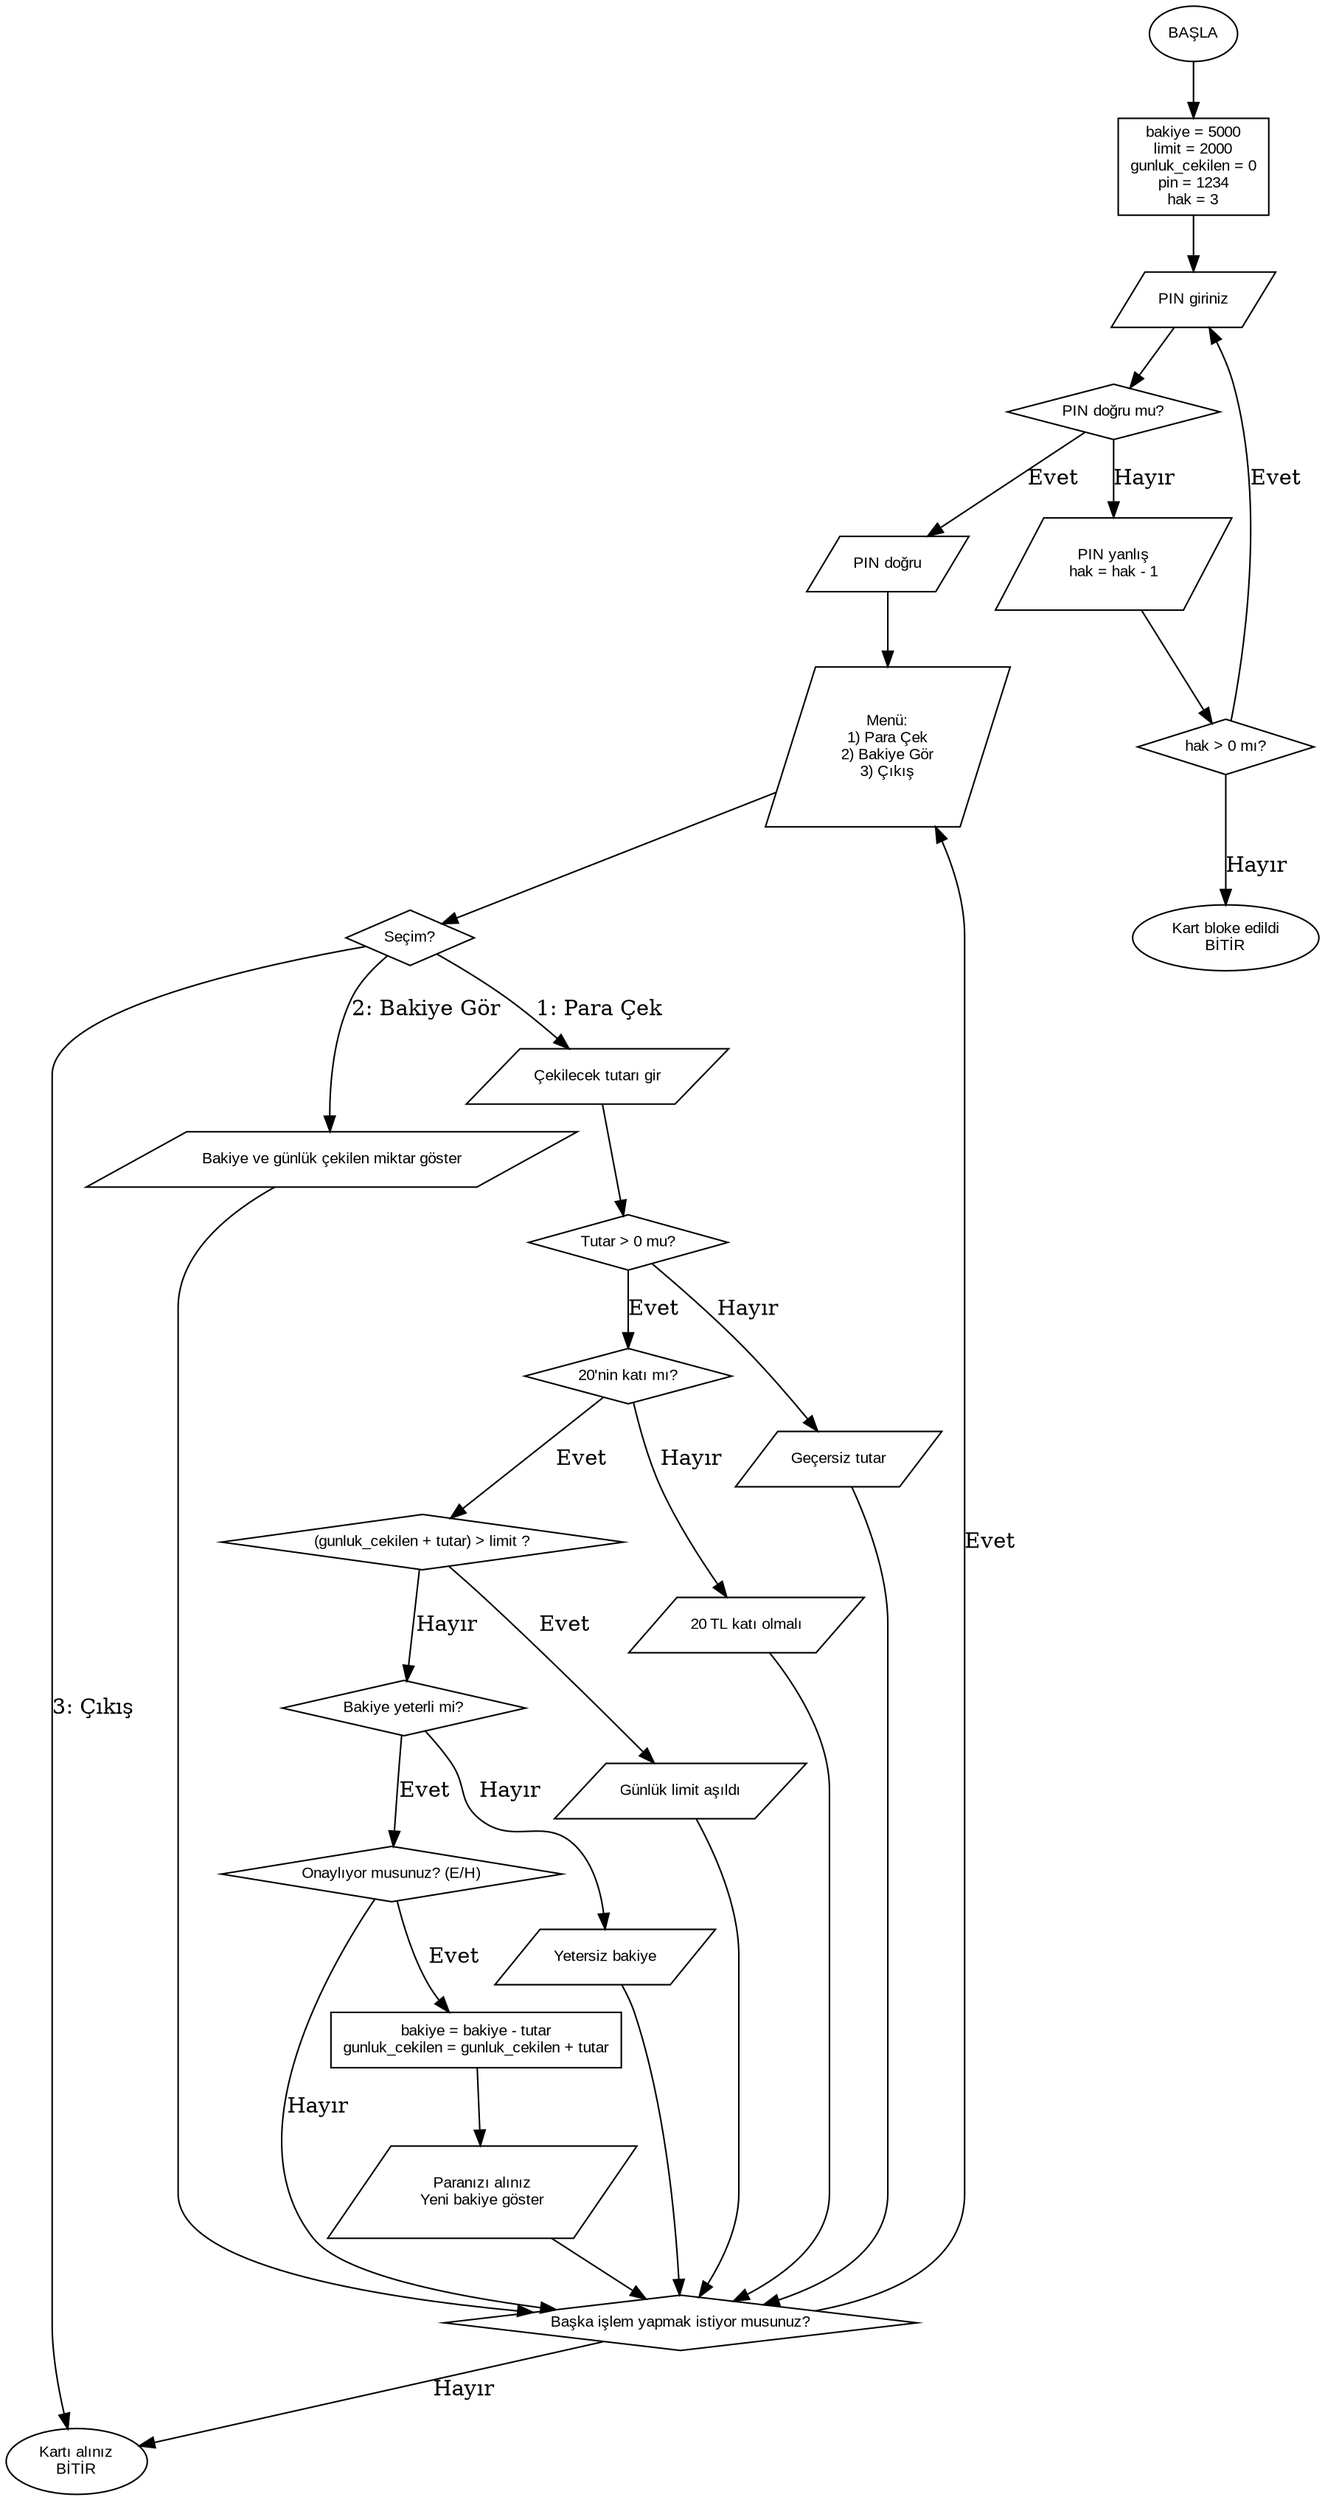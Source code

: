 digraph ATM {
    rankdir=TB;
    node [fontname="Arial", fontsize=10];

    // --- Düğüm tipleri ---
    start [shape=ellipse, label="BAŞLA"];
    init [shape=box, label="bakiye = 5000\nlimit = 2000\ngunluk_cekilen = 0\npin = 1234\nhak = 3"];
    
    pin_prompt [shape=parallelogram, label="PIN giriniz"];
    check_pin [shape=diamond, label="PIN doğru mu?"];
    pin_ok [shape=parallelogram, label="PIN doğru"];
    
    wrong_pin [shape=parallelogram, label="PIN yanlış\nhak = hak - 1"];
    check_hak [shape=diamond, label="hak > 0 mı?"];
    blocked [shape=ellipse, label="Kart bloke edildi\nBİTİR"];
    
    menu [shape=parallelogram, label="Menü:\n1) Para Çek\n2) Bakiye Gör\n3) Çıkış"];
    choice [shape=diamond, label="Seçim?"];
    
    // Para çekme süreci
    enter_amount [shape=parallelogram, label="Çekilecek tutarı gir"];
    check_positive [shape=diamond, label="Tutar > 0 mu?"];
    invalid_amount [shape=parallelogram, label="Geçersiz tutar"];
    
    check_multiple [shape=diamond, label="20'nin katı mı?"];
    invalid_multiple [shape=parallelogram, label="20 TL katı olmalı"];
    
    check_limit [shape=diamond, label="(gunluk_cekilen + tutar) > limit ?"];
    limit_exceeded [shape=parallelogram, label="Günlük limit aşıldı"];
    
    check_balance [shape=diamond, label="Bakiye yeterli mi?"];
    insufficient [shape=parallelogram, label="Yetersiz bakiye"];
    
    confirm [shape=diamond, label="Onaylıyor musunuz? (E/H)"];
    withdraw [shape=box, label="bakiye = bakiye - tutar\ngunluk_cekilen = gunluk_cekilen + tutar"];
    success [shape=parallelogram, label="Paranızı alınız\nYeni bakiye göster"];
    
    another [shape=diamond, label="Başka işlem yapmak istiyor musunuz?"];
    
    // Bakiye sorgulama ve çıkış
    show_balance [shape=parallelogram, label="Bakiye ve günlük çekilen miktar göster"];
    exit [shape=ellipse, label="Kartı alınız\nBİTİR"];

    // --- Akış bağlantıları ---
    start -> init -> pin_prompt;
    pin_prompt -> check_pin;

    // PIN kontrolü
    check_pin -> pin_ok [label="Evet"];
    check_pin -> wrong_pin [label="Hayır"];
    
    wrong_pin -> check_hak;
    check_hak -> pin_prompt [label="Evet"];
    check_hak -> blocked [label="Hayır"];

    // Menü akışı
    pin_ok -> menu;
    menu -> choice;
    choice -> enter_amount [label="1: Para Çek"];
    choice -> show_balance [label="2: Bakiye Gör"];
    choice -> exit [label="3: Çıkış"];
    
    // Para çekme akışı
    enter_amount -> check_positive;
    check_positive -> invalid_amount [label="Hayır"];
    invalid_amount -> another;
    
    check_positive -> check_multiple [label="Evet"];
    check_multiple -> invalid_multiple [label="Hayır"];
    invalid_multiple -> another;
    
    check_multiple -> check_limit [label="Evet"];
    check_limit -> limit_exceeded [label="Evet"];
    limit_exceeded -> another;
    
    check_limit -> check_balance [label="Hayır"];
    check_balance -> insufficient [label="Hayır"];
    insufficient -> another;
    
    check_balance -> confirm [label="Evet"];
    confirm -> withdraw [label="Evet"];
    confirm -> another [label="Hayır"];
    
    withdraw -> success -> another;
    
    // Tekrar işlemi
    another -> menu [label="Evet"];
    another -> exit [label="Hayır"];
    
    // Bakiye sorgulama
    show_balance -> another;
}
